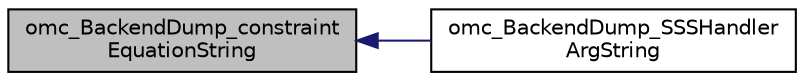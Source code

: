 digraph "omc_BackendDump_constraintEquationString"
{
  edge [fontname="Helvetica",fontsize="10",labelfontname="Helvetica",labelfontsize="10"];
  node [fontname="Helvetica",fontsize="10",shape=record];
  rankdir="LR";
  Node948 [label="omc_BackendDump_constraint\lEquationString",height=0.2,width=0.4,color="black", fillcolor="grey75", style="filled", fontcolor="black"];
  Node948 -> Node949 [dir="back",color="midnightblue",fontsize="10",style="solid",fontname="Helvetica"];
  Node949 [label="omc_BackendDump_SSSHandler\lArgString",height=0.2,width=0.4,color="black", fillcolor="white", style="filled",URL="$df/df2/_backend_dump_8h.html#a54c7055fadf8249ee0a0557dd0ea750e"];
}
